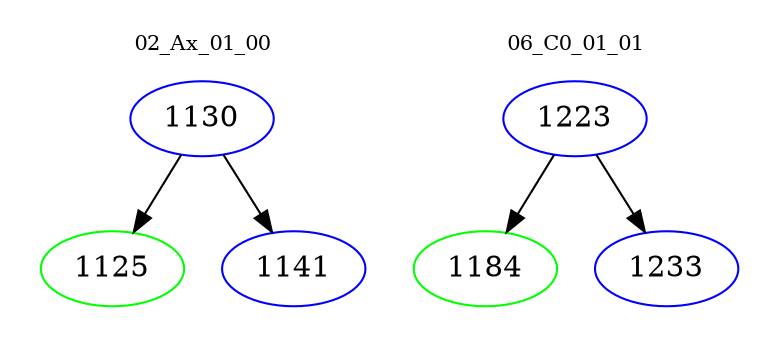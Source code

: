 digraph{
subgraph cluster_0 {
color = white
label = "02_Ax_01_00";
fontsize=10;
T0_1130 [label="1130", color="blue"]
T0_1130 -> T0_1125 [color="black"]
T0_1125 [label="1125", color="green"]
T0_1130 -> T0_1141 [color="black"]
T0_1141 [label="1141", color="blue"]
}
subgraph cluster_1 {
color = white
label = "06_C0_01_01";
fontsize=10;
T1_1223 [label="1223", color="blue"]
T1_1223 -> T1_1184 [color="black"]
T1_1184 [label="1184", color="green"]
T1_1223 -> T1_1233 [color="black"]
T1_1233 [label="1233", color="blue"]
}
}

